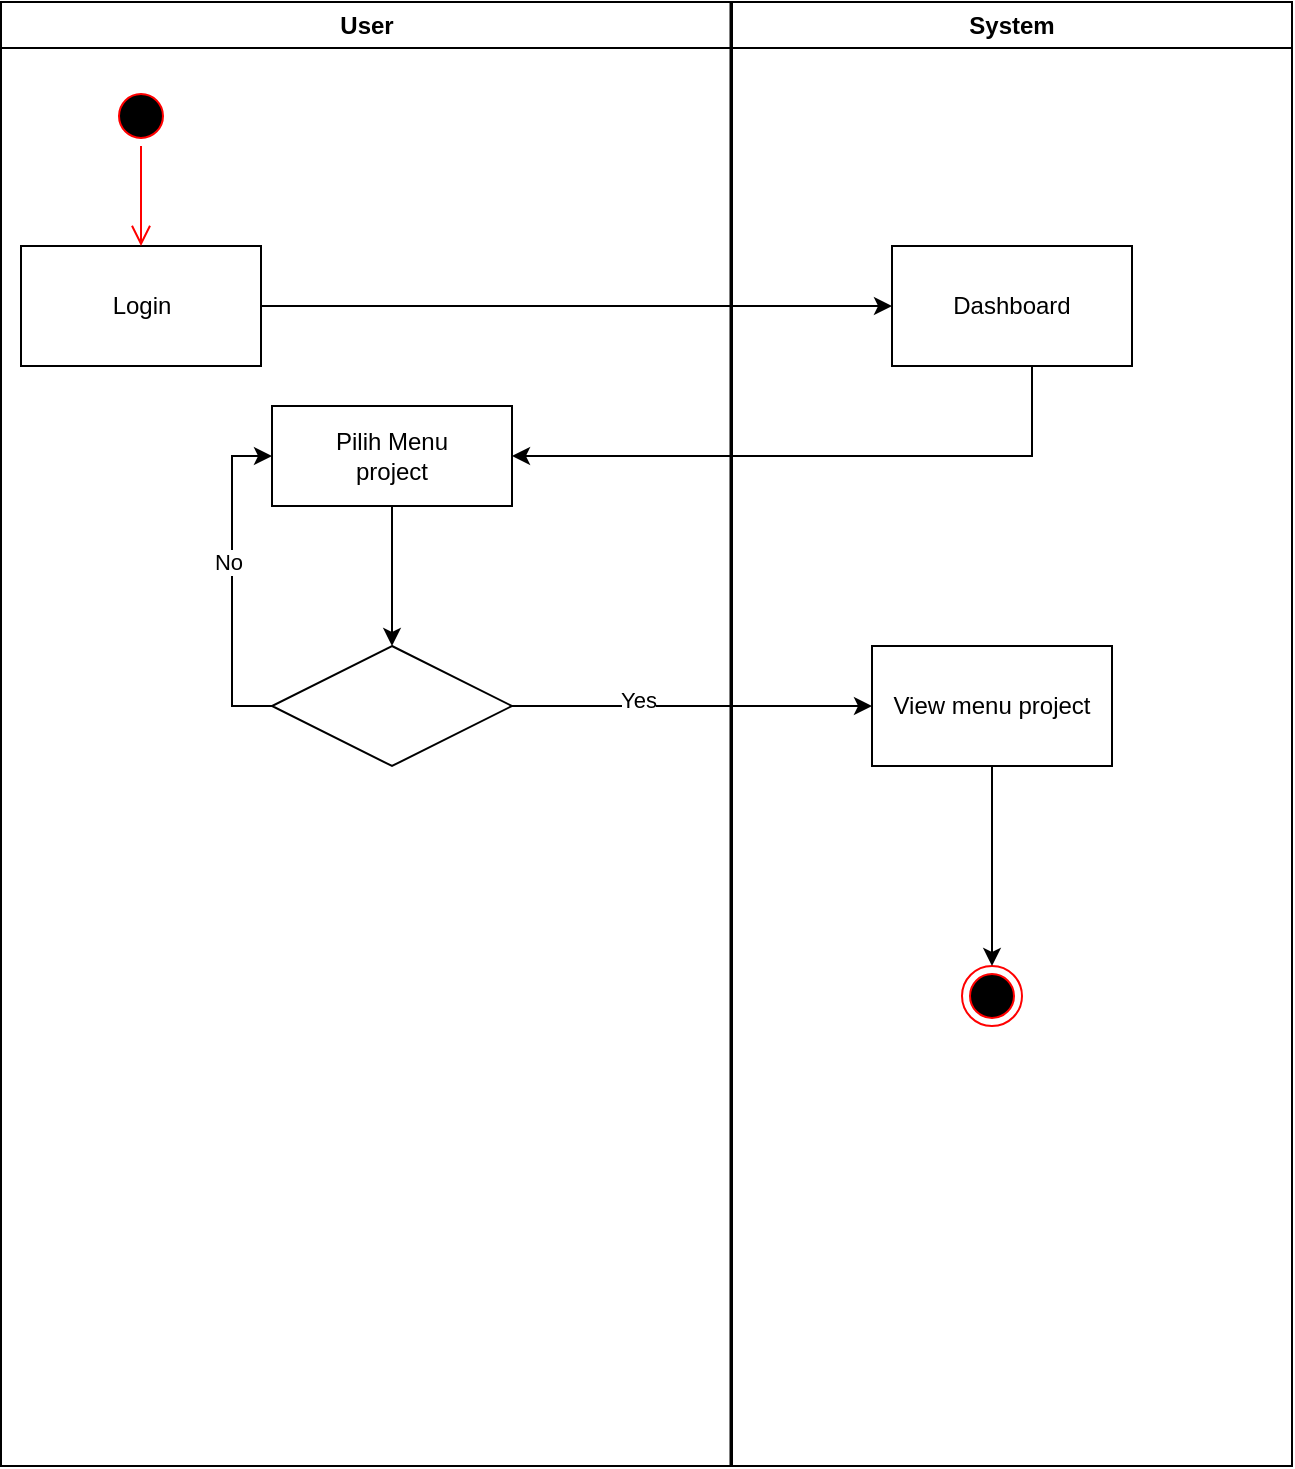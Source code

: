 <mxfile version="15.1.2" type="device"><diagram name="Page-1" id="e7e014a7-5840-1c2e-5031-d8a46d1fe8dd"><mxGraphModel dx="868" dy="460" grid="1" gridSize="10" guides="1" tooltips="1" connect="1" arrows="1" fold="1" page="1" pageScale="1" pageWidth="1169" pageHeight="826" background="none" math="0" shadow="0"><root><mxCell id="0"/><mxCell id="1" parent="0"/><mxCell id="2" value="User" style="swimlane;whiteSpace=wrap" parent="1" vertex="1"><mxGeometry x="164.5" y="128" width="364.75" height="732" as="geometry"><mxRectangle x="164.5" y="128" width="60" height="23" as="alternateBounds"/></mxGeometry></mxCell><mxCell id="G1C8aFTnt8O2H76baVbW-44" value="Login" style="whiteSpace=wrap;html=1;rounded=0;" parent="2" vertex="1"><mxGeometry x="10" y="122" width="120" height="60" as="geometry"/></mxCell><mxCell id="G1C8aFTnt8O2H76baVbW-55" value="" style="edgeStyle=orthogonalEdgeStyle;rounded=0;orthogonalLoop=1;jettySize=auto;html=1;strokeColor=#000000;" parent="2" source="G1C8aFTnt8O2H76baVbW-52" target="G1C8aFTnt8O2H76baVbW-54" edge="1"><mxGeometry relative="1" as="geometry"/></mxCell><mxCell id="G1C8aFTnt8O2H76baVbW-52" value="Pilih Menu&lt;br&gt;project" style="whiteSpace=wrap;html=1;rounded=0;" parent="2" vertex="1"><mxGeometry x="135.5" y="202" width="120" height="50" as="geometry"/></mxCell><mxCell id="G1C8aFTnt8O2H76baVbW-57" style="edgeStyle=orthogonalEdgeStyle;rounded=0;orthogonalLoop=1;jettySize=auto;html=1;exitX=0;exitY=0.5;exitDx=0;exitDy=0;entryX=0;entryY=0.5;entryDx=0;entryDy=0;strokeColor=#000000;" parent="2" source="G1C8aFTnt8O2H76baVbW-54" target="G1C8aFTnt8O2H76baVbW-52" edge="1"><mxGeometry relative="1" as="geometry"/></mxCell><mxCell id="G1C8aFTnt8O2H76baVbW-58" value="No" style="edgeLabel;html=1;align=center;verticalAlign=middle;resizable=0;points=[];" parent="G1C8aFTnt8O2H76baVbW-57" vertex="1" connectable="0"><mxGeometry x="0.12" y="2" relative="1" as="geometry"><mxPoint as="offset"/></mxGeometry></mxCell><mxCell id="G1C8aFTnt8O2H76baVbW-54" value="" style="rhombus;whiteSpace=wrap;html=1;rounded=0;" parent="2" vertex="1"><mxGeometry x="135.5" y="322" width="120" height="60" as="geometry"/></mxCell><mxCell id="yEhkR_SR6RNd1cJ5iM34-6" value="" style="ellipse;html=1;shape=startState;fillColor=#000000;strokeColor=#ff0000;" parent="2" vertex="1"><mxGeometry x="55" y="42" width="30" height="30" as="geometry"/></mxCell><mxCell id="yEhkR_SR6RNd1cJ5iM34-7" value="" style="edgeStyle=orthogonalEdgeStyle;html=1;verticalAlign=bottom;endArrow=open;endSize=8;strokeColor=#ff0000;entryX=0.5;entryY=0;entryDx=0;entryDy=0;" parent="2" source="yEhkR_SR6RNd1cJ5iM34-6" target="G1C8aFTnt8O2H76baVbW-44" edge="1"><mxGeometry relative="1" as="geometry"><mxPoint x="210.5" y="142" as="targetPoint"/></mxGeometry></mxCell><mxCell id="3" value="System" style="swimlane;whiteSpace=wrap" parent="1" vertex="1"><mxGeometry x="530" y="128" width="280" height="732" as="geometry"/></mxCell><mxCell id="G1C8aFTnt8O2H76baVbW-48" value="Dashboard" style="whiteSpace=wrap;html=1;rounded=0;" parent="3" vertex="1"><mxGeometry x="80" y="122" width="120" height="60" as="geometry"/></mxCell><mxCell id="G1C8aFTnt8O2H76baVbW-61" value="View menu project" style="whiteSpace=wrap;html=1;rounded=0;" parent="3" vertex="1"><mxGeometry x="70" y="322" width="120" height="60" as="geometry"/></mxCell><mxCell id="yEhkR_SR6RNd1cJ5iM34-8" value="" style="ellipse;html=1;shape=endState;fillColor=#000000;strokeColor=#ff0000;" parent="3" vertex="1"><mxGeometry x="115" y="482" width="30" height="30" as="geometry"/></mxCell><mxCell id="G1C8aFTnt8O2H76baVbW-66" value="" style="edgeStyle=orthogonalEdgeStyle;rounded=0;orthogonalLoop=1;jettySize=auto;html=1;strokeColor=#000000;entryX=0.5;entryY=0;entryDx=0;entryDy=0;" parent="3" source="G1C8aFTnt8O2H76baVbW-61" target="yEhkR_SR6RNd1cJ5iM34-8" edge="1"><mxGeometry relative="1" as="geometry"><Array as="points"/><mxPoint x="140" y="472" as="targetPoint"/></mxGeometry></mxCell><mxCell id="G1C8aFTnt8O2H76baVbW-49" value="" style="edgeStyle=orthogonalEdgeStyle;rounded=0;orthogonalLoop=1;jettySize=auto;html=1;strokeColor=#000000;" parent="1" source="G1C8aFTnt8O2H76baVbW-44" target="G1C8aFTnt8O2H76baVbW-48" edge="1"><mxGeometry relative="1" as="geometry"/></mxCell><mxCell id="G1C8aFTnt8O2H76baVbW-62" value="" style="edgeStyle=orthogonalEdgeStyle;rounded=0;orthogonalLoop=1;jettySize=auto;html=1;strokeColor=#000000;" parent="1" source="G1C8aFTnt8O2H76baVbW-54" target="G1C8aFTnt8O2H76baVbW-61" edge="1"><mxGeometry relative="1" as="geometry"/></mxCell><mxCell id="G1C8aFTnt8O2H76baVbW-63" value="Yes" style="edgeLabel;html=1;align=center;verticalAlign=middle;resizable=0;points=[];" parent="G1C8aFTnt8O2H76baVbW-62" vertex="1" connectable="0"><mxGeometry x="-0.308" y="3" relative="1" as="geometry"><mxPoint as="offset"/></mxGeometry></mxCell><mxCell id="G1C8aFTnt8O2H76baVbW-64" style="edgeStyle=orthogonalEdgeStyle;rounded=0;orthogonalLoop=1;jettySize=auto;html=1;strokeColor=#000000;entryX=1;entryY=0.5;entryDx=0;entryDy=0;" parent="1" source="G1C8aFTnt8O2H76baVbW-48" target="G1C8aFTnt8O2H76baVbW-52" edge="1"><mxGeometry relative="1" as="geometry"><mxPoint x="620" y="380" as="targetPoint"/><Array as="points"><mxPoint x="680" y="355"/></Array></mxGeometry></mxCell></root></mxGraphModel></diagram></mxfile>